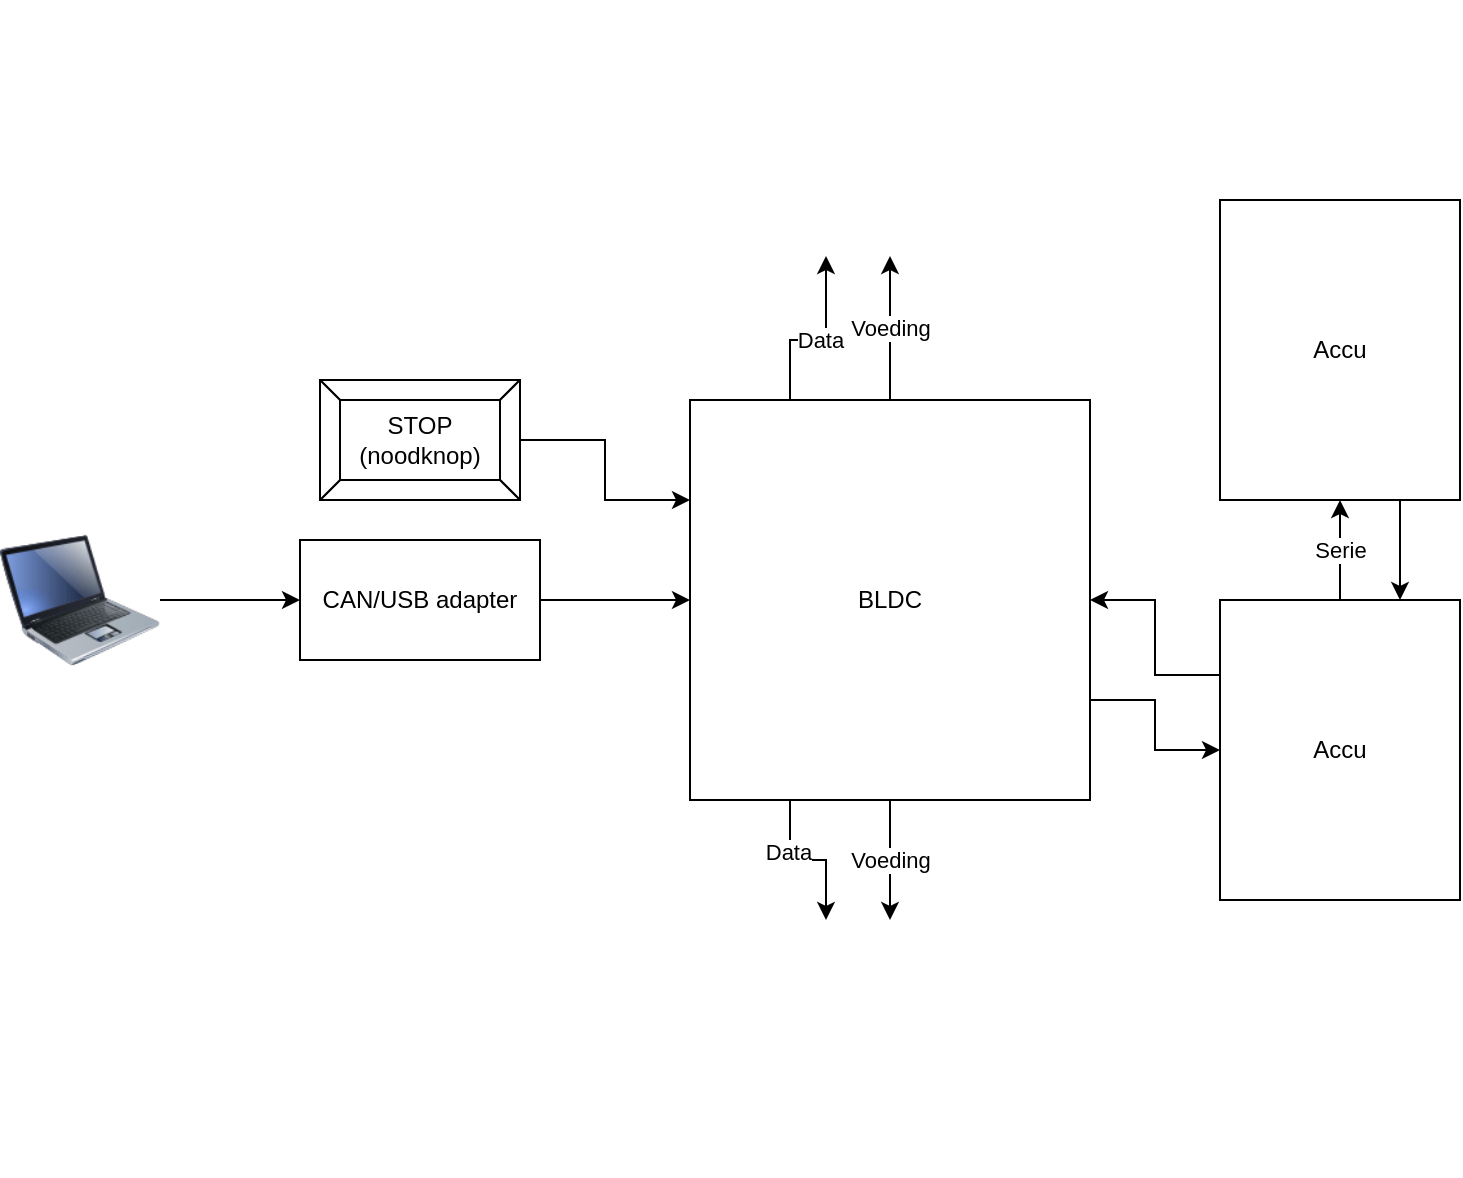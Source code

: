 <mxfile version="21.0.10" type="github">
  <diagram name="Page-1" id="hEwsOWOPScuqlH59U5Ho">
    <mxGraphModel dx="2284" dy="764" grid="1" gridSize="10" guides="1" tooltips="1" connect="1" arrows="1" fold="1" page="1" pageScale="1" pageWidth="850" pageHeight="1100" math="0" shadow="0">
      <root>
        <mxCell id="0" />
        <mxCell id="1" parent="0" />
        <mxCell id="MnwNW-MLw3Tlbm3sfrXC-9" value="Voeding" style="edgeStyle=orthogonalEdgeStyle;rounded=0;orthogonalLoop=1;jettySize=auto;html=1;exitX=0.5;exitY=0;exitDx=0;exitDy=0;entryX=0.5;entryY=1;entryDx=0;entryDy=0;" edge="1" parent="1" source="MnwNW-MLw3Tlbm3sfrXC-1" target="MnwNW-MLw3Tlbm3sfrXC-7">
          <mxGeometry relative="1" as="geometry" />
        </mxCell>
        <mxCell id="MnwNW-MLw3Tlbm3sfrXC-10" value="Voeding" style="edgeStyle=orthogonalEdgeStyle;rounded=0;orthogonalLoop=1;jettySize=auto;html=1;exitX=0.5;exitY=1;exitDx=0;exitDy=0;entryX=0.5;entryY=0;entryDx=0;entryDy=0;" edge="1" parent="1" source="MnwNW-MLw3Tlbm3sfrXC-1" target="MnwNW-MLw3Tlbm3sfrXC-8">
          <mxGeometry relative="1" as="geometry" />
        </mxCell>
        <mxCell id="MnwNW-MLw3Tlbm3sfrXC-16" style="edgeStyle=orthogonalEdgeStyle;rounded=0;orthogonalLoop=1;jettySize=auto;html=1;exitX=1;exitY=0.75;exitDx=0;exitDy=0;entryX=0;entryY=0.5;entryDx=0;entryDy=0;" edge="1" parent="1" source="MnwNW-MLw3Tlbm3sfrXC-1" target="MnwNW-MLw3Tlbm3sfrXC-12">
          <mxGeometry relative="1" as="geometry" />
        </mxCell>
        <mxCell id="MnwNW-MLw3Tlbm3sfrXC-20" style="edgeStyle=orthogonalEdgeStyle;rounded=0;orthogonalLoop=1;jettySize=auto;html=1;exitX=0.25;exitY=1;exitDx=0;exitDy=0;entryX=0.25;entryY=0;entryDx=0;entryDy=0;" edge="1" parent="1" source="MnwNW-MLw3Tlbm3sfrXC-1" target="MnwNW-MLw3Tlbm3sfrXC-8">
          <mxGeometry relative="1" as="geometry" />
        </mxCell>
        <mxCell id="MnwNW-MLw3Tlbm3sfrXC-22" value="Data" style="edgeLabel;html=1;align=center;verticalAlign=middle;resizable=0;points=[];" vertex="1" connectable="0" parent="MnwNW-MLw3Tlbm3sfrXC-20">
          <mxGeometry x="-0.333" y="-1" relative="1" as="geometry">
            <mxPoint as="offset" />
          </mxGeometry>
        </mxCell>
        <mxCell id="MnwNW-MLw3Tlbm3sfrXC-21" value="Data" style="edgeStyle=orthogonalEdgeStyle;rounded=0;orthogonalLoop=1;jettySize=auto;html=1;exitX=0.25;exitY=0;exitDx=0;exitDy=0;entryX=0.25;entryY=1;entryDx=0;entryDy=0;" edge="1" parent="1" source="MnwNW-MLw3Tlbm3sfrXC-1" target="MnwNW-MLw3Tlbm3sfrXC-7">
          <mxGeometry relative="1" as="geometry">
            <Array as="points">
              <mxPoint x="375" y="260" />
              <mxPoint x="393" y="260" />
            </Array>
          </mxGeometry>
        </mxCell>
        <mxCell id="MnwNW-MLw3Tlbm3sfrXC-1" value="BLDC" style="rounded=0;whiteSpace=wrap;html=1;" vertex="1" parent="1">
          <mxGeometry x="325" y="290" width="200" height="200" as="geometry" />
        </mxCell>
        <mxCell id="MnwNW-MLw3Tlbm3sfrXC-6" style="edgeStyle=orthogonalEdgeStyle;rounded=0;orthogonalLoop=1;jettySize=auto;html=1;exitX=1;exitY=0.5;exitDx=0;exitDy=0;entryX=0;entryY=0.5;entryDx=0;entryDy=0;" edge="1" parent="1" source="MnwNW-MLw3Tlbm3sfrXC-2" target="MnwNW-MLw3Tlbm3sfrXC-1">
          <mxGeometry relative="1" as="geometry" />
        </mxCell>
        <mxCell id="MnwNW-MLw3Tlbm3sfrXC-2" value="CAN/USB adapter" style="rounded=0;whiteSpace=wrap;html=1;" vertex="1" parent="1">
          <mxGeometry x="130" y="360" width="120" height="60" as="geometry" />
        </mxCell>
        <mxCell id="MnwNW-MLw3Tlbm3sfrXC-5" style="edgeStyle=orthogonalEdgeStyle;rounded=0;orthogonalLoop=1;jettySize=auto;html=1;exitX=1;exitY=0.5;exitDx=0;exitDy=0;entryX=0;entryY=0.5;entryDx=0;entryDy=0;" edge="1" parent="1" source="MnwNW-MLw3Tlbm3sfrXC-4" target="MnwNW-MLw3Tlbm3sfrXC-2">
          <mxGeometry relative="1" as="geometry" />
        </mxCell>
        <mxCell id="MnwNW-MLw3Tlbm3sfrXC-4" value="" style="image;html=1;image=img/lib/clip_art/computers/Laptop_128x128.png" vertex="1" parent="1">
          <mxGeometry x="-20" y="350" width="80" height="80" as="geometry" />
        </mxCell>
        <mxCell id="MnwNW-MLw3Tlbm3sfrXC-7" value="" style="shape=image;html=1;verticalAlign=top;verticalLabelPosition=bottom;labelBackgroundColor=#ffffff;imageAspect=0;aspect=fixed;image=https://cdn2.iconfinder.com/data/icons/circle-icons-1/64/carwheel-128.png" vertex="1" parent="1">
          <mxGeometry x="361" y="90" width="128" height="128" as="geometry" />
        </mxCell>
        <mxCell id="MnwNW-MLw3Tlbm3sfrXC-8" value="" style="shape=image;html=1;verticalAlign=top;verticalLabelPosition=bottom;labelBackgroundColor=#ffffff;imageAspect=0;aspect=fixed;image=https://cdn2.iconfinder.com/data/icons/circle-icons-1/64/carwheel-128.png" vertex="1" parent="1">
          <mxGeometry x="361" y="550" width="128" height="128" as="geometry" />
        </mxCell>
        <mxCell id="MnwNW-MLw3Tlbm3sfrXC-14" style="edgeStyle=orthogonalEdgeStyle;rounded=0;orthogonalLoop=1;jettySize=auto;html=1;exitX=0.75;exitY=1;exitDx=0;exitDy=0;entryX=0.75;entryY=0;entryDx=0;entryDy=0;" edge="1" parent="1" source="MnwNW-MLw3Tlbm3sfrXC-11" target="MnwNW-MLw3Tlbm3sfrXC-12">
          <mxGeometry relative="1" as="geometry" />
        </mxCell>
        <mxCell id="MnwNW-MLw3Tlbm3sfrXC-11" value="Accu" style="rounded=0;whiteSpace=wrap;html=1;" vertex="1" parent="1">
          <mxGeometry x="590" y="190" width="120" height="150" as="geometry" />
        </mxCell>
        <mxCell id="MnwNW-MLw3Tlbm3sfrXC-13" value="Serie" style="edgeStyle=orthogonalEdgeStyle;rounded=0;orthogonalLoop=1;jettySize=auto;html=1;exitX=0.5;exitY=0;exitDx=0;exitDy=0;entryX=0.5;entryY=1;entryDx=0;entryDy=0;" edge="1" parent="1" source="MnwNW-MLw3Tlbm3sfrXC-12" target="MnwNW-MLw3Tlbm3sfrXC-11">
          <mxGeometry relative="1" as="geometry" />
        </mxCell>
        <mxCell id="MnwNW-MLw3Tlbm3sfrXC-15" style="edgeStyle=orthogonalEdgeStyle;rounded=0;orthogonalLoop=1;jettySize=auto;html=1;exitX=0;exitY=0.25;exitDx=0;exitDy=0;entryX=1;entryY=0.5;entryDx=0;entryDy=0;" edge="1" parent="1" source="MnwNW-MLw3Tlbm3sfrXC-12" target="MnwNW-MLw3Tlbm3sfrXC-1">
          <mxGeometry relative="1" as="geometry" />
        </mxCell>
        <mxCell id="MnwNW-MLw3Tlbm3sfrXC-12" value="Accu" style="rounded=0;whiteSpace=wrap;html=1;" vertex="1" parent="1">
          <mxGeometry x="590" y="390" width="120" height="150" as="geometry" />
        </mxCell>
        <mxCell id="MnwNW-MLw3Tlbm3sfrXC-24" style="edgeStyle=orthogonalEdgeStyle;rounded=0;orthogonalLoop=1;jettySize=auto;html=1;entryX=0;entryY=0.25;entryDx=0;entryDy=0;" edge="1" parent="1" source="MnwNW-MLw3Tlbm3sfrXC-23" target="MnwNW-MLw3Tlbm3sfrXC-1">
          <mxGeometry relative="1" as="geometry" />
        </mxCell>
        <mxCell id="MnwNW-MLw3Tlbm3sfrXC-23" value="STOP&lt;br&gt;(noodknop)" style="labelPosition=center;verticalLabelPosition=middle;align=center;html=1;shape=mxgraph.basic.button;dx=10;whiteSpace=wrap;" vertex="1" parent="1">
          <mxGeometry x="140" y="280" width="100" height="60" as="geometry" />
        </mxCell>
      </root>
    </mxGraphModel>
  </diagram>
</mxfile>
